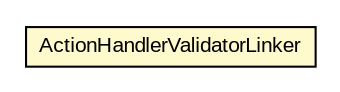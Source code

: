 #!/usr/local/bin/dot
#
# Class diagram 
# Generated by UMLGraph version R5_6-24-gf6e263 (http://www.umlgraph.org/)
#

digraph G {
	edge [fontname="arial",fontsize=10,labelfontname="arial",labelfontsize=10];
	node [fontname="arial",fontsize=10,shape=plaintext];
	nodesep=0.25;
	ranksep=0.5;
	rankdir=LR;
	// com.gwtplatform.dispatch.rpc.server.guice.actionhandlervalidator.ActionHandlerValidatorLinker
	c112302 [label=<<table title="com.gwtplatform.dispatch.rpc.server.guice.actionhandlervalidator.ActionHandlerValidatorLinker" border="0" cellborder="1" cellspacing="0" cellpadding="2" port="p" bgcolor="lemonChiffon" href="./ActionHandlerValidatorLinker.html">
		<tr><td><table border="0" cellspacing="0" cellpadding="1">
<tr><td align="center" balign="center"> ActionHandlerValidatorLinker </td></tr>
		</table></td></tr>
		</table>>, URL="./ActionHandlerValidatorLinker.html", fontname="arial", fontcolor="black", fontsize=10.0];
}

